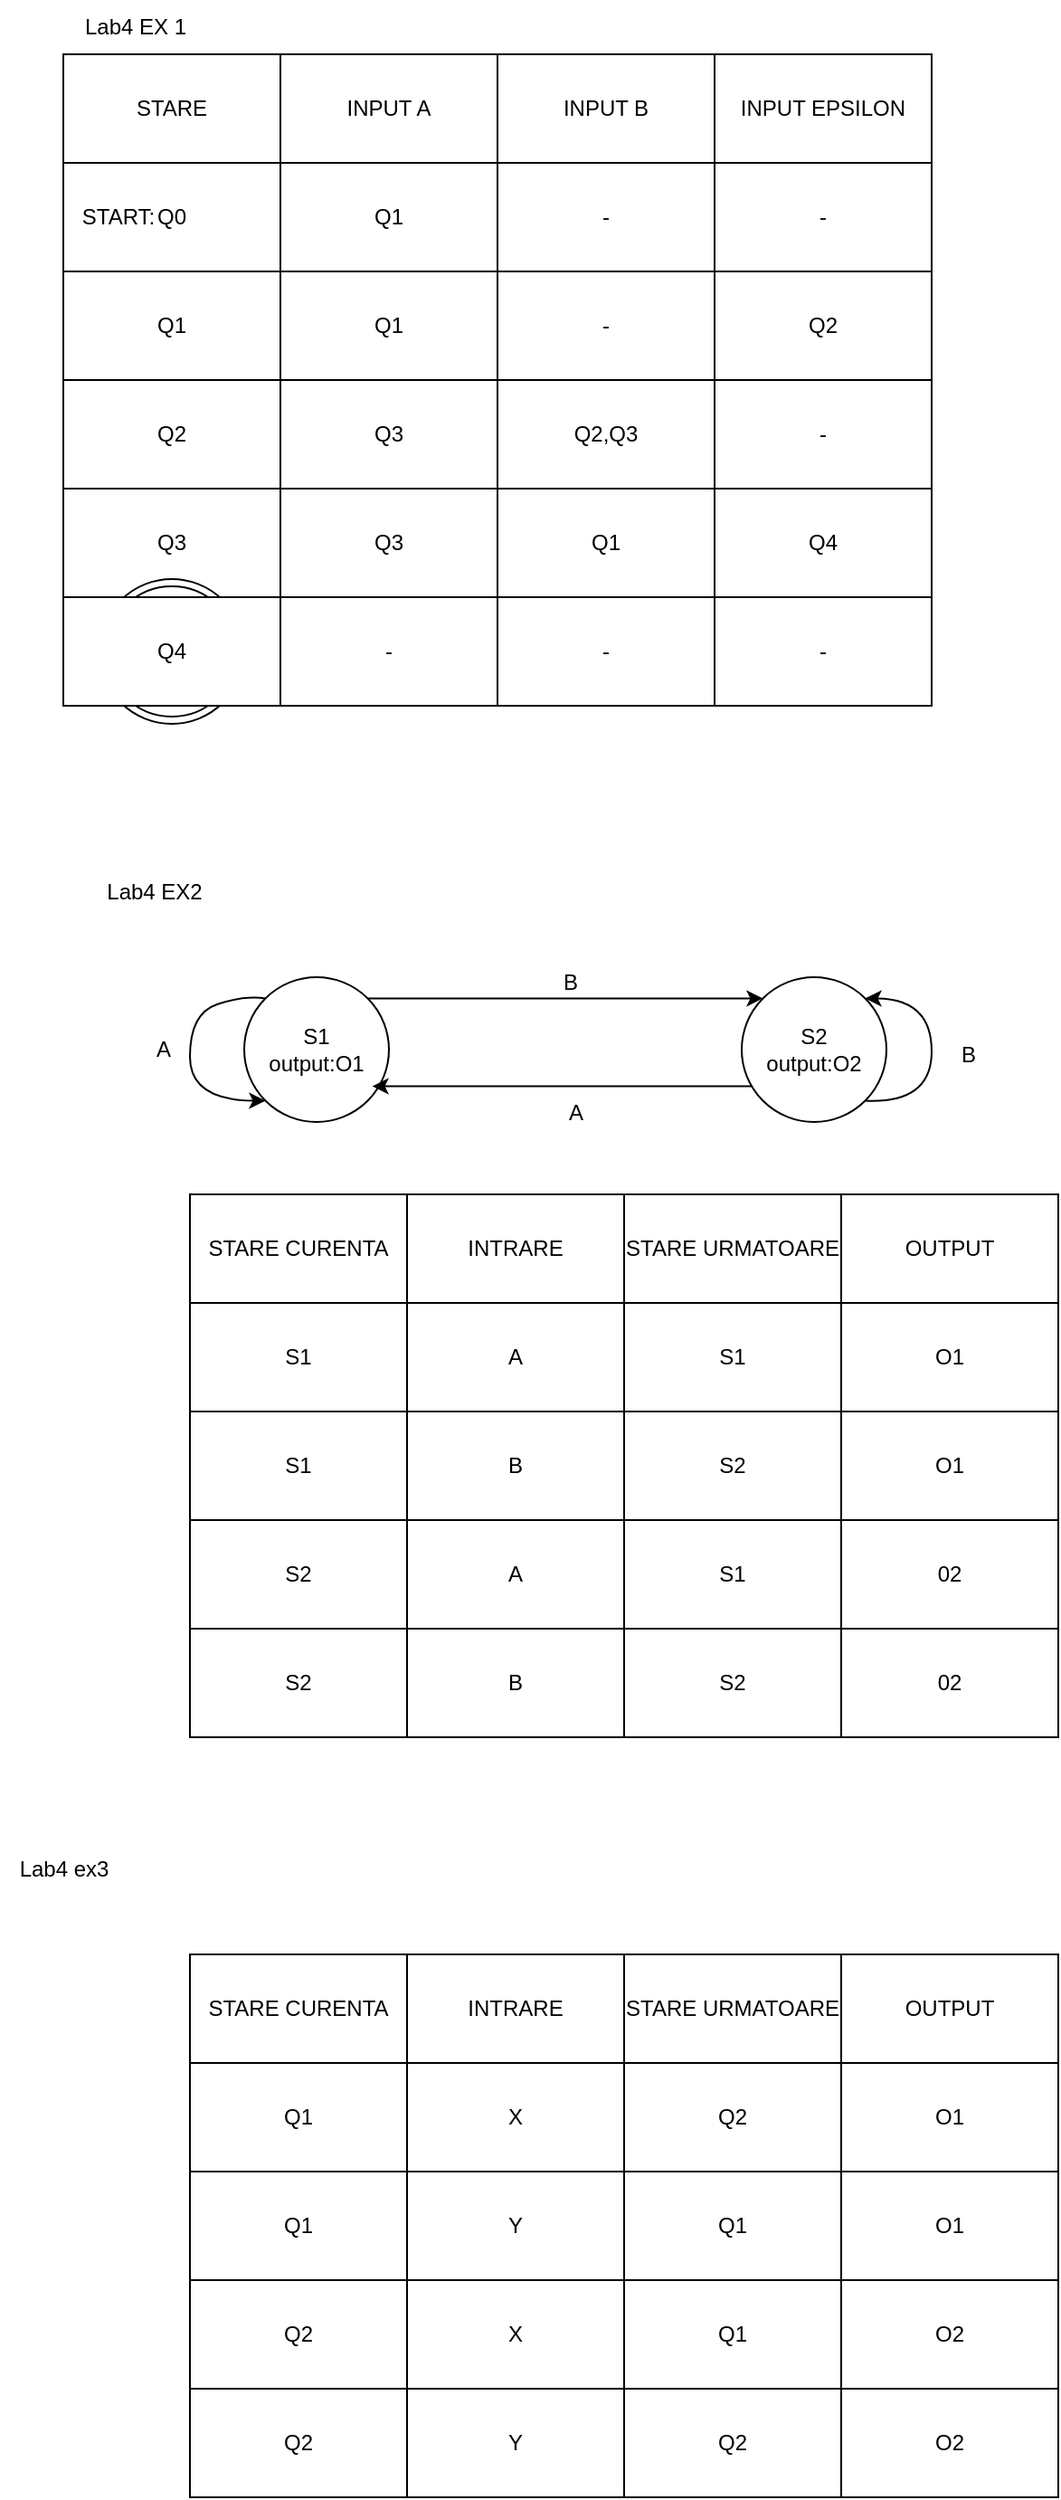 <mxfile version="26.0.9">
  <diagram name="Page-1" id="b0-oetSpgah8wE7GS4-k">
    <mxGraphModel dx="840" dy="1516" grid="1" gridSize="10" guides="1" tooltips="1" connect="1" arrows="1" fold="1" page="1" pageScale="1" pageWidth="850" pageHeight="1100" math="0" shadow="0">
      <root>
        <mxCell id="0" />
        <mxCell id="1" parent="0" />
        <mxCell id="G98kA5IshkSnOS4cs9w8-90" value="" style="group" vertex="1" connectable="0" parent="1">
          <mxGeometry x="90" y="-410" width="480" height="370" as="geometry" />
        </mxCell>
        <mxCell id="G98kA5IshkSnOS4cs9w8-65" value="" style="group" vertex="1" connectable="0" parent="G98kA5IshkSnOS4cs9w8-90">
          <mxGeometry width="480" height="370" as="geometry" />
        </mxCell>
        <mxCell id="G98kA5IshkSnOS4cs9w8-66" value="Q0" style="rounded=0;whiteSpace=wrap;html=1;container=0;" vertex="1" parent="G98kA5IshkSnOS4cs9w8-65">
          <mxGeometry y="60" width="120" height="60" as="geometry" />
        </mxCell>
        <mxCell id="G98kA5IshkSnOS4cs9w8-67" value="Q1" style="rounded=0;whiteSpace=wrap;html=1;container=0;" vertex="1" parent="G98kA5IshkSnOS4cs9w8-65">
          <mxGeometry x="120" y="60" width="120" height="60" as="geometry" />
        </mxCell>
        <mxCell id="G98kA5IshkSnOS4cs9w8-68" value="-" style="rounded=0;whiteSpace=wrap;html=1;container=0;" vertex="1" parent="G98kA5IshkSnOS4cs9w8-65">
          <mxGeometry x="240" y="60" width="120" height="60" as="geometry" />
        </mxCell>
        <mxCell id="G98kA5IshkSnOS4cs9w8-69" value="-" style="rounded=0;whiteSpace=wrap;html=1;container=0;" vertex="1" parent="G98kA5IshkSnOS4cs9w8-65">
          <mxGeometry x="360" y="60" width="120" height="60" as="geometry" />
        </mxCell>
        <mxCell id="G98kA5IshkSnOS4cs9w8-70" value="STARE" style="rounded=0;whiteSpace=wrap;html=1;container=0;" vertex="1" parent="G98kA5IshkSnOS4cs9w8-65">
          <mxGeometry width="120" height="60" as="geometry" />
        </mxCell>
        <mxCell id="G98kA5IshkSnOS4cs9w8-71" value="INPUT A" style="rounded=0;whiteSpace=wrap;html=1;container=0;" vertex="1" parent="G98kA5IshkSnOS4cs9w8-65">
          <mxGeometry x="120" width="120" height="60" as="geometry" />
        </mxCell>
        <mxCell id="G98kA5IshkSnOS4cs9w8-72" value="INPUT B" style="rounded=0;whiteSpace=wrap;html=1;container=0;" vertex="1" parent="G98kA5IshkSnOS4cs9w8-65">
          <mxGeometry x="240" width="120" height="60" as="geometry" />
        </mxCell>
        <mxCell id="G98kA5IshkSnOS4cs9w8-73" value="INPUT EPSILON" style="rounded=0;whiteSpace=wrap;html=1;container=0;" vertex="1" parent="G98kA5IshkSnOS4cs9w8-65">
          <mxGeometry x="360" width="120" height="60" as="geometry" />
        </mxCell>
        <mxCell id="G98kA5IshkSnOS4cs9w8-74" value="Q2" style="rounded=0;whiteSpace=wrap;html=1;container=0;" vertex="1" parent="G98kA5IshkSnOS4cs9w8-65">
          <mxGeometry y="180" width="120" height="60" as="geometry" />
        </mxCell>
        <mxCell id="G98kA5IshkSnOS4cs9w8-75" value="Q3" style="rounded=0;whiteSpace=wrap;html=1;container=0;" vertex="1" parent="G98kA5IshkSnOS4cs9w8-65">
          <mxGeometry x="120" y="180" width="120" height="60" as="geometry" />
        </mxCell>
        <mxCell id="G98kA5IshkSnOS4cs9w8-76" value="Q2,Q3" style="rounded=0;whiteSpace=wrap;html=1;container=0;" vertex="1" parent="G98kA5IshkSnOS4cs9w8-65">
          <mxGeometry x="240" y="180" width="120" height="60" as="geometry" />
        </mxCell>
        <mxCell id="G98kA5IshkSnOS4cs9w8-77" value="-" style="rounded=0;whiteSpace=wrap;html=1;container=0;" vertex="1" parent="G98kA5IshkSnOS4cs9w8-65">
          <mxGeometry x="360" y="180" width="120" height="60" as="geometry" />
        </mxCell>
        <mxCell id="G98kA5IshkSnOS4cs9w8-78" value="Q1" style="rounded=0;whiteSpace=wrap;html=1;container=0;" vertex="1" parent="G98kA5IshkSnOS4cs9w8-65">
          <mxGeometry y="120" width="120" height="60" as="geometry" />
        </mxCell>
        <mxCell id="G98kA5IshkSnOS4cs9w8-79" value="Q1" style="rounded=0;whiteSpace=wrap;html=1;container=0;" vertex="1" parent="G98kA5IshkSnOS4cs9w8-65">
          <mxGeometry x="120" y="120" width="120" height="60" as="geometry" />
        </mxCell>
        <mxCell id="G98kA5IshkSnOS4cs9w8-80" value="-" style="rounded=0;whiteSpace=wrap;html=1;container=0;" vertex="1" parent="G98kA5IshkSnOS4cs9w8-65">
          <mxGeometry x="240" y="120" width="120" height="60" as="geometry" />
        </mxCell>
        <mxCell id="G98kA5IshkSnOS4cs9w8-81" value="Q2" style="rounded=0;whiteSpace=wrap;html=1;container=0;" vertex="1" parent="G98kA5IshkSnOS4cs9w8-65">
          <mxGeometry x="360" y="120" width="120" height="60" as="geometry" />
        </mxCell>
        <mxCell id="G98kA5IshkSnOS4cs9w8-82" value="Q3" style="rounded=0;whiteSpace=wrap;html=1;container=0;" vertex="1" parent="G98kA5IshkSnOS4cs9w8-65">
          <mxGeometry y="240" width="120" height="60" as="geometry" />
        </mxCell>
        <mxCell id="G98kA5IshkSnOS4cs9w8-83" value="Q3" style="rounded=0;whiteSpace=wrap;html=1;container=0;" vertex="1" parent="G98kA5IshkSnOS4cs9w8-65">
          <mxGeometry x="120" y="240" width="120" height="60" as="geometry" />
        </mxCell>
        <mxCell id="G98kA5IshkSnOS4cs9w8-84" value="Q1" style="rounded=0;whiteSpace=wrap;html=1;container=0;" vertex="1" parent="G98kA5IshkSnOS4cs9w8-65">
          <mxGeometry x="240" y="240" width="120" height="60" as="geometry" />
        </mxCell>
        <mxCell id="G98kA5IshkSnOS4cs9w8-85" value="Q4" style="rounded=0;whiteSpace=wrap;html=1;container=0;" vertex="1" parent="G98kA5IshkSnOS4cs9w8-65">
          <mxGeometry x="360" y="240" width="120" height="60" as="geometry" />
        </mxCell>
        <mxCell id="G98kA5IshkSnOS4cs9w8-91" value="START:" style="text;html=1;align=center;verticalAlign=middle;resizable=0;points=[];autosize=1;strokeColor=none;fillColor=none;" vertex="1" parent="G98kA5IshkSnOS4cs9w8-65">
          <mxGeometry y="75" width="60" height="30" as="geometry" />
        </mxCell>
        <mxCell id="G98kA5IshkSnOS4cs9w8-92" value="" style="ellipse;shape=doubleEllipse;whiteSpace=wrap;html=1;aspect=fixed;" vertex="1" parent="G98kA5IshkSnOS4cs9w8-65">
          <mxGeometry x="40" y="310" width="40" height="40" as="geometry" />
        </mxCell>
        <mxCell id="G98kA5IshkSnOS4cs9w8-93" value="" style="ellipse;shape=doubleEllipse;whiteSpace=wrap;html=1;aspect=fixed;" vertex="1" parent="G98kA5IshkSnOS4cs9w8-65">
          <mxGeometry x="20" y="290" width="80" height="80" as="geometry" />
        </mxCell>
        <mxCell id="G98kA5IshkSnOS4cs9w8-87" value="-" style="rounded=0;whiteSpace=wrap;html=1;" vertex="1" parent="G98kA5IshkSnOS4cs9w8-90">
          <mxGeometry x="120" y="300" width="120" height="60" as="geometry" />
        </mxCell>
        <mxCell id="G98kA5IshkSnOS4cs9w8-88" value="-" style="rounded=0;whiteSpace=wrap;html=1;" vertex="1" parent="G98kA5IshkSnOS4cs9w8-90">
          <mxGeometry x="240" y="300" width="120" height="60" as="geometry" />
        </mxCell>
        <mxCell id="G98kA5IshkSnOS4cs9w8-89" value="-" style="rounded=0;whiteSpace=wrap;html=1;" vertex="1" parent="G98kA5IshkSnOS4cs9w8-90">
          <mxGeometry x="360" y="300" width="120" height="60" as="geometry" />
        </mxCell>
        <mxCell id="G98kA5IshkSnOS4cs9w8-86" value="Q4" style="rounded=0;whiteSpace=wrap;html=1;" vertex="1" parent="G98kA5IshkSnOS4cs9w8-90">
          <mxGeometry y="300" width="120" height="60" as="geometry" />
        </mxCell>
        <mxCell id="G98kA5IshkSnOS4cs9w8-41" value="Lab4 ex3" style="text;html=1;align=center;verticalAlign=middle;resizable=0;points=[];autosize=1;strokeColor=none;fillColor=none;" vertex="1" parent="1">
          <mxGeometry x="55" y="578" width="70" height="30" as="geometry" />
        </mxCell>
        <mxCell id="G98kA5IshkSnOS4cs9w8-42" value="" style="group" vertex="1" connectable="0" parent="1">
          <mxGeometry x="160" y="640" width="480" height="300" as="geometry" />
        </mxCell>
        <mxCell id="G98kA5IshkSnOS4cs9w8-43" value="Q1" style="rounded=0;whiteSpace=wrap;html=1;container=0;" vertex="1" parent="G98kA5IshkSnOS4cs9w8-42">
          <mxGeometry y="60" width="120" height="60" as="geometry" />
        </mxCell>
        <mxCell id="G98kA5IshkSnOS4cs9w8-44" value="X" style="rounded=0;whiteSpace=wrap;html=1;container=0;" vertex="1" parent="G98kA5IshkSnOS4cs9w8-42">
          <mxGeometry x="120" y="60" width="120" height="60" as="geometry" />
        </mxCell>
        <mxCell id="G98kA5IshkSnOS4cs9w8-45" value="Q2" style="rounded=0;whiteSpace=wrap;html=1;container=0;" vertex="1" parent="G98kA5IshkSnOS4cs9w8-42">
          <mxGeometry x="240" y="60" width="120" height="60" as="geometry" />
        </mxCell>
        <mxCell id="G98kA5IshkSnOS4cs9w8-46" value="O1" style="rounded=0;whiteSpace=wrap;html=1;container=0;" vertex="1" parent="G98kA5IshkSnOS4cs9w8-42">
          <mxGeometry x="360" y="60" width="120" height="60" as="geometry" />
        </mxCell>
        <mxCell id="G98kA5IshkSnOS4cs9w8-47" value="STARE CURENTA" style="rounded=0;whiteSpace=wrap;html=1;container=0;" vertex="1" parent="G98kA5IshkSnOS4cs9w8-42">
          <mxGeometry width="120" height="60" as="geometry" />
        </mxCell>
        <mxCell id="G98kA5IshkSnOS4cs9w8-48" value="INTRARE" style="rounded=0;whiteSpace=wrap;html=1;container=0;" vertex="1" parent="G98kA5IshkSnOS4cs9w8-42">
          <mxGeometry x="120" width="120" height="60" as="geometry" />
        </mxCell>
        <mxCell id="G98kA5IshkSnOS4cs9w8-49" value="STARE URMATOARE" style="rounded=0;whiteSpace=wrap;html=1;container=0;" vertex="1" parent="G98kA5IshkSnOS4cs9w8-42">
          <mxGeometry x="240" width="120" height="60" as="geometry" />
        </mxCell>
        <mxCell id="G98kA5IshkSnOS4cs9w8-50" value="OUTPUT" style="rounded=0;whiteSpace=wrap;html=1;container=0;" vertex="1" parent="G98kA5IshkSnOS4cs9w8-42">
          <mxGeometry x="360" width="120" height="60" as="geometry" />
        </mxCell>
        <mxCell id="G98kA5IshkSnOS4cs9w8-51" value="Q2" style="rounded=0;whiteSpace=wrap;html=1;container=0;" vertex="1" parent="G98kA5IshkSnOS4cs9w8-42">
          <mxGeometry y="180" width="120" height="60" as="geometry" />
        </mxCell>
        <mxCell id="G98kA5IshkSnOS4cs9w8-52" value="X" style="rounded=0;whiteSpace=wrap;html=1;container=0;" vertex="1" parent="G98kA5IshkSnOS4cs9w8-42">
          <mxGeometry x="120" y="180" width="120" height="60" as="geometry" />
        </mxCell>
        <mxCell id="G98kA5IshkSnOS4cs9w8-53" value="Q1" style="rounded=0;whiteSpace=wrap;html=1;container=0;" vertex="1" parent="G98kA5IshkSnOS4cs9w8-42">
          <mxGeometry x="240" y="180" width="120" height="60" as="geometry" />
        </mxCell>
        <mxCell id="G98kA5IshkSnOS4cs9w8-54" value="O2" style="rounded=0;whiteSpace=wrap;html=1;container=0;" vertex="1" parent="G98kA5IshkSnOS4cs9w8-42">
          <mxGeometry x="360" y="180" width="120" height="60" as="geometry" />
        </mxCell>
        <mxCell id="G98kA5IshkSnOS4cs9w8-55" value="Q1" style="rounded=0;whiteSpace=wrap;html=1;container=0;" vertex="1" parent="G98kA5IshkSnOS4cs9w8-42">
          <mxGeometry y="120" width="120" height="60" as="geometry" />
        </mxCell>
        <mxCell id="G98kA5IshkSnOS4cs9w8-56" value="Y" style="rounded=0;whiteSpace=wrap;html=1;container=0;" vertex="1" parent="G98kA5IshkSnOS4cs9w8-42">
          <mxGeometry x="120" y="120" width="120" height="60" as="geometry" />
        </mxCell>
        <mxCell id="G98kA5IshkSnOS4cs9w8-57" value="Q1" style="rounded=0;whiteSpace=wrap;html=1;container=0;" vertex="1" parent="G98kA5IshkSnOS4cs9w8-42">
          <mxGeometry x="240" y="120" width="120" height="60" as="geometry" />
        </mxCell>
        <mxCell id="G98kA5IshkSnOS4cs9w8-58" value="O1" style="rounded=0;whiteSpace=wrap;html=1;container=0;" vertex="1" parent="G98kA5IshkSnOS4cs9w8-42">
          <mxGeometry x="360" y="120" width="120" height="60" as="geometry" />
        </mxCell>
        <mxCell id="G98kA5IshkSnOS4cs9w8-59" value="Q2" style="rounded=0;whiteSpace=wrap;html=1;container=0;" vertex="1" parent="G98kA5IshkSnOS4cs9w8-42">
          <mxGeometry y="240" width="120" height="60" as="geometry" />
        </mxCell>
        <mxCell id="G98kA5IshkSnOS4cs9w8-60" value="Y" style="rounded=0;whiteSpace=wrap;html=1;container=0;" vertex="1" parent="G98kA5IshkSnOS4cs9w8-42">
          <mxGeometry x="120" y="240" width="120" height="60" as="geometry" />
        </mxCell>
        <mxCell id="G98kA5IshkSnOS4cs9w8-61" value="Q2" style="rounded=0;whiteSpace=wrap;html=1;container=0;" vertex="1" parent="G98kA5IshkSnOS4cs9w8-42">
          <mxGeometry x="240" y="240" width="120" height="60" as="geometry" />
        </mxCell>
        <mxCell id="G98kA5IshkSnOS4cs9w8-62" value="O2" style="rounded=0;whiteSpace=wrap;html=1;container=0;" vertex="1" parent="G98kA5IshkSnOS4cs9w8-42">
          <mxGeometry x="360" y="240" width="120" height="60" as="geometry" />
        </mxCell>
        <mxCell id="G98kA5IshkSnOS4cs9w8-63" value="" style="group" vertex="1" connectable="0" parent="1">
          <mxGeometry x="100" y="38" width="540" height="482" as="geometry" />
        </mxCell>
        <mxCell id="G98kA5IshkSnOS4cs9w8-3" style="edgeStyle=orthogonalEdgeStyle;rounded=0;orthogonalLoop=1;jettySize=auto;html=1;exitX=1;exitY=0;exitDx=0;exitDy=0;entryX=0;entryY=0;entryDx=0;entryDy=0;" edge="1" parent="G98kA5IshkSnOS4cs9w8-63" source="G98kA5IshkSnOS4cs9w8-1" target="G98kA5IshkSnOS4cs9w8-2">
          <mxGeometry relative="1" as="geometry" />
        </mxCell>
        <mxCell id="G98kA5IshkSnOS4cs9w8-1" value="S1&lt;div&gt;output:O1&lt;/div&gt;" style="ellipse;whiteSpace=wrap;html=1;aspect=fixed;" vertex="1" parent="G98kA5IshkSnOS4cs9w8-63">
          <mxGeometry x="90" y="62" width="80" height="80" as="geometry" />
        </mxCell>
        <mxCell id="G98kA5IshkSnOS4cs9w8-4" style="edgeStyle=orthogonalEdgeStyle;rounded=0;orthogonalLoop=1;jettySize=auto;html=1;exitX=0;exitY=1;exitDx=0;exitDy=0;entryX=1;entryY=1;entryDx=0;entryDy=0;" edge="1" parent="G98kA5IshkSnOS4cs9w8-63">
          <mxGeometry relative="1" as="geometry">
            <mxPoint x="379.216" y="122.284" as="sourcePoint" />
            <mxPoint x="160.784" y="122.284" as="targetPoint" />
          </mxGeometry>
        </mxCell>
        <mxCell id="G98kA5IshkSnOS4cs9w8-2" value="S2&lt;div&gt;output:O2&lt;/div&gt;" style="ellipse;whiteSpace=wrap;html=1;aspect=fixed;" vertex="1" parent="G98kA5IshkSnOS4cs9w8-63">
          <mxGeometry x="365" y="62" width="80" height="80" as="geometry" />
        </mxCell>
        <mxCell id="G98kA5IshkSnOS4cs9w8-5" value="A" style="text;html=1;align=center;verticalAlign=middle;resizable=0;points=[];autosize=1;strokeColor=none;fillColor=none;" vertex="1" parent="G98kA5IshkSnOS4cs9w8-63">
          <mxGeometry x="30" y="87" width="30" height="30" as="geometry" />
        </mxCell>
        <mxCell id="G98kA5IshkSnOS4cs9w8-6" value="B" style="text;html=1;align=center;verticalAlign=middle;resizable=0;points=[];autosize=1;strokeColor=none;fillColor=none;" vertex="1" parent="G98kA5IshkSnOS4cs9w8-63">
          <mxGeometry x="255" y="50" width="30" height="30" as="geometry" />
        </mxCell>
        <mxCell id="G98kA5IshkSnOS4cs9w8-7" value="A" style="text;html=1;align=center;verticalAlign=middle;resizable=0;points=[];autosize=1;strokeColor=none;fillColor=none;" vertex="1" parent="G98kA5IshkSnOS4cs9w8-63">
          <mxGeometry x="257.5" y="122" width="30" height="30" as="geometry" />
        </mxCell>
        <mxCell id="G98kA5IshkSnOS4cs9w8-9" value="" style="curved=1;endArrow=classic;html=1;rounded=0;exitX=0;exitY=0;exitDx=0;exitDy=0;entryX=0;entryY=1;entryDx=0;entryDy=0;" edge="1" parent="G98kA5IshkSnOS4cs9w8-63" source="G98kA5IshkSnOS4cs9w8-1" target="G98kA5IshkSnOS4cs9w8-1">
          <mxGeometry width="50" height="50" relative="1" as="geometry">
            <mxPoint x="40" y="72" as="sourcePoint" />
            <mxPoint x="90" y="22" as="targetPoint" />
            <Array as="points">
              <mxPoint x="90" y="72" />
              <mxPoint x="60" y="82" />
              <mxPoint x="60" y="130" />
            </Array>
          </mxGeometry>
        </mxCell>
        <mxCell id="G98kA5IshkSnOS4cs9w8-10" value="" style="curved=1;endArrow=classic;html=1;rounded=0;exitX=1;exitY=1;exitDx=0;exitDy=0;entryX=1;entryY=0;entryDx=0;entryDy=0;" edge="1" parent="G98kA5IshkSnOS4cs9w8-63" source="G98kA5IshkSnOS4cs9w8-2" target="G98kA5IshkSnOS4cs9w8-2">
          <mxGeometry width="50" height="50" relative="1" as="geometry">
            <mxPoint x="460" y="202" as="sourcePoint" />
            <mxPoint x="510" y="152" as="targetPoint" />
            <Array as="points">
              <mxPoint x="470" y="132" />
              <mxPoint x="470" y="74" />
            </Array>
          </mxGeometry>
        </mxCell>
        <mxCell id="G98kA5IshkSnOS4cs9w8-11" value="B" style="text;html=1;align=center;verticalAlign=middle;resizable=0;points=[];autosize=1;strokeColor=none;fillColor=none;" vertex="1" parent="G98kA5IshkSnOS4cs9w8-63">
          <mxGeometry x="475" y="90" width="30" height="30" as="geometry" />
        </mxCell>
        <mxCell id="G98kA5IshkSnOS4cs9w8-34" value="Lab4 EX2" style="text;html=1;align=center;verticalAlign=middle;resizable=0;points=[];autosize=1;strokeColor=none;fillColor=none;" vertex="1" parent="G98kA5IshkSnOS4cs9w8-63">
          <mxGeometry width="80" height="30" as="geometry" />
        </mxCell>
        <mxCell id="G98kA5IshkSnOS4cs9w8-39" value="" style="group" vertex="1" connectable="0" parent="G98kA5IshkSnOS4cs9w8-63">
          <mxGeometry x="60" y="182" width="480" height="300" as="geometry" />
        </mxCell>
        <mxCell id="G98kA5IshkSnOS4cs9w8-13" value="S1" style="rounded=0;whiteSpace=wrap;html=1;container=0;" vertex="1" parent="G98kA5IshkSnOS4cs9w8-39">
          <mxGeometry y="60" width="120" height="60" as="geometry" />
        </mxCell>
        <mxCell id="G98kA5IshkSnOS4cs9w8-14" value="A" style="rounded=0;whiteSpace=wrap;html=1;container=0;" vertex="1" parent="G98kA5IshkSnOS4cs9w8-39">
          <mxGeometry x="120" y="60" width="120" height="60" as="geometry" />
        </mxCell>
        <mxCell id="G98kA5IshkSnOS4cs9w8-15" value="S1" style="rounded=0;whiteSpace=wrap;html=1;container=0;" vertex="1" parent="G98kA5IshkSnOS4cs9w8-39">
          <mxGeometry x="240" y="60" width="120" height="60" as="geometry" />
        </mxCell>
        <mxCell id="G98kA5IshkSnOS4cs9w8-16" value="O1" style="rounded=0;whiteSpace=wrap;html=1;container=0;" vertex="1" parent="G98kA5IshkSnOS4cs9w8-39">
          <mxGeometry x="360" y="60" width="120" height="60" as="geometry" />
        </mxCell>
        <mxCell id="G98kA5IshkSnOS4cs9w8-19" value="STARE CURENTA" style="rounded=0;whiteSpace=wrap;html=1;container=0;" vertex="1" parent="G98kA5IshkSnOS4cs9w8-39">
          <mxGeometry width="120" height="60" as="geometry" />
        </mxCell>
        <mxCell id="G98kA5IshkSnOS4cs9w8-20" value="INTRARE" style="rounded=0;whiteSpace=wrap;html=1;container=0;" vertex="1" parent="G98kA5IshkSnOS4cs9w8-39">
          <mxGeometry x="120" width="120" height="60" as="geometry" />
        </mxCell>
        <mxCell id="G98kA5IshkSnOS4cs9w8-21" value="STARE URMATOARE" style="rounded=0;whiteSpace=wrap;html=1;container=0;" vertex="1" parent="G98kA5IshkSnOS4cs9w8-39">
          <mxGeometry x="240" width="120" height="60" as="geometry" />
        </mxCell>
        <mxCell id="G98kA5IshkSnOS4cs9w8-22" value="OUTPUT" style="rounded=0;whiteSpace=wrap;html=1;container=0;" vertex="1" parent="G98kA5IshkSnOS4cs9w8-39">
          <mxGeometry x="360" width="120" height="60" as="geometry" />
        </mxCell>
        <mxCell id="G98kA5IshkSnOS4cs9w8-24" value="S2" style="rounded=0;whiteSpace=wrap;html=1;container=0;" vertex="1" parent="G98kA5IshkSnOS4cs9w8-39">
          <mxGeometry y="180" width="120" height="60" as="geometry" />
        </mxCell>
        <mxCell id="G98kA5IshkSnOS4cs9w8-25" value="A" style="rounded=0;whiteSpace=wrap;html=1;container=0;" vertex="1" parent="G98kA5IshkSnOS4cs9w8-39">
          <mxGeometry x="120" y="180" width="120" height="60" as="geometry" />
        </mxCell>
        <mxCell id="G98kA5IshkSnOS4cs9w8-26" value="S1" style="rounded=0;whiteSpace=wrap;html=1;container=0;" vertex="1" parent="G98kA5IshkSnOS4cs9w8-39">
          <mxGeometry x="240" y="180" width="120" height="60" as="geometry" />
        </mxCell>
        <mxCell id="G98kA5IshkSnOS4cs9w8-27" value="02" style="rounded=0;whiteSpace=wrap;html=1;container=0;" vertex="1" parent="G98kA5IshkSnOS4cs9w8-39">
          <mxGeometry x="360" y="180" width="120" height="60" as="geometry" />
        </mxCell>
        <mxCell id="G98kA5IshkSnOS4cs9w8-29" value="S1" style="rounded=0;whiteSpace=wrap;html=1;container=0;" vertex="1" parent="G98kA5IshkSnOS4cs9w8-39">
          <mxGeometry y="120" width="120" height="60" as="geometry" />
        </mxCell>
        <mxCell id="G98kA5IshkSnOS4cs9w8-30" value="B" style="rounded=0;whiteSpace=wrap;html=1;container=0;" vertex="1" parent="G98kA5IshkSnOS4cs9w8-39">
          <mxGeometry x="120" y="120" width="120" height="60" as="geometry" />
        </mxCell>
        <mxCell id="G98kA5IshkSnOS4cs9w8-31" value="S2" style="rounded=0;whiteSpace=wrap;html=1;container=0;" vertex="1" parent="G98kA5IshkSnOS4cs9w8-39">
          <mxGeometry x="240" y="120" width="120" height="60" as="geometry" />
        </mxCell>
        <mxCell id="G98kA5IshkSnOS4cs9w8-32" value="O1" style="rounded=0;whiteSpace=wrap;html=1;container=0;" vertex="1" parent="G98kA5IshkSnOS4cs9w8-39">
          <mxGeometry x="360" y="120" width="120" height="60" as="geometry" />
        </mxCell>
        <mxCell id="G98kA5IshkSnOS4cs9w8-35" value="S2" style="rounded=0;whiteSpace=wrap;html=1;container=0;" vertex="1" parent="G98kA5IshkSnOS4cs9w8-39">
          <mxGeometry y="240" width="120" height="60" as="geometry" />
        </mxCell>
        <mxCell id="G98kA5IshkSnOS4cs9w8-36" value="B" style="rounded=0;whiteSpace=wrap;html=1;container=0;" vertex="1" parent="G98kA5IshkSnOS4cs9w8-39">
          <mxGeometry x="120" y="240" width="120" height="60" as="geometry" />
        </mxCell>
        <mxCell id="G98kA5IshkSnOS4cs9w8-37" value="S2" style="rounded=0;whiteSpace=wrap;html=1;container=0;" vertex="1" parent="G98kA5IshkSnOS4cs9w8-39">
          <mxGeometry x="240" y="240" width="120" height="60" as="geometry" />
        </mxCell>
        <mxCell id="G98kA5IshkSnOS4cs9w8-38" value="02" style="rounded=0;whiteSpace=wrap;html=1;container=0;" vertex="1" parent="G98kA5IshkSnOS4cs9w8-39">
          <mxGeometry x="360" y="240" width="120" height="60" as="geometry" />
        </mxCell>
        <mxCell id="G98kA5IshkSnOS4cs9w8-64" value="Lab4 EX 1" style="text;html=1;align=center;verticalAlign=middle;whiteSpace=wrap;rounded=0;" vertex="1" parent="1">
          <mxGeometry x="100" y="-440" width="60" height="30" as="geometry" />
        </mxCell>
      </root>
    </mxGraphModel>
  </diagram>
</mxfile>
